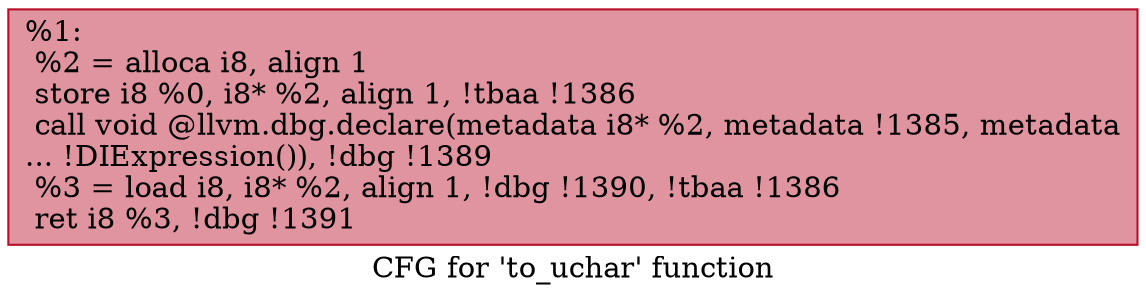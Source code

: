 digraph "CFG for 'to_uchar' function" {
	label="CFG for 'to_uchar' function";

	Node0x16369b0 [shape=record,color="#b70d28ff", style=filled, fillcolor="#b70d2870",label="{%1:\l  %2 = alloca i8, align 1\l  store i8 %0, i8* %2, align 1, !tbaa !1386\l  call void @llvm.dbg.declare(metadata i8* %2, metadata !1385, metadata\l... !DIExpression()), !dbg !1389\l  %3 = load i8, i8* %2, align 1, !dbg !1390, !tbaa !1386\l  ret i8 %3, !dbg !1391\l}"];
}
